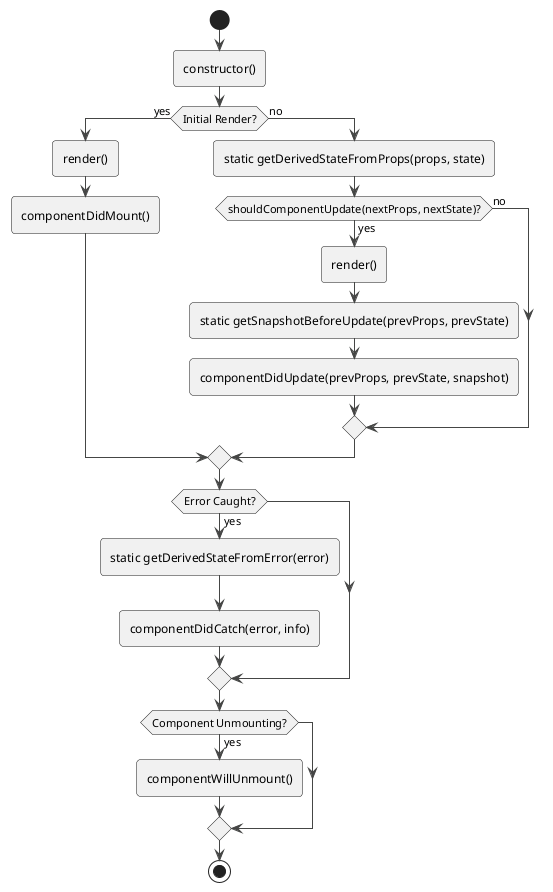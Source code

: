 @startuml

!theme vibrant
skinparam backgroundColor transparent

skinparam defaultFontColor Black

start

:constructor();

if (Initial Render?) then (yes)
    :render();
    :componentDidMount();
else (no)
    :static getDerivedStateFromProps(props, state);
    if (shouldComponentUpdate(nextProps, nextState)?) then (yes)
        :render();
        :static getSnapshotBeforeUpdate(prevProps, prevState);
        :componentDidUpdate(prevProps, prevState, snapshot);
    else (no)
    endif
endif

if (Error Caught?) then (yes)
    :static getDerivedStateFromError(error);
    :componentDidCatch(error, info);
endif

if (Component Unmounting?) then (yes)
    :componentWillUnmount();
endif

stop
@enduml
